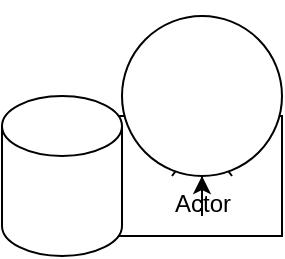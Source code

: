 <mxfile version="22.1.5" type="github">
  <diagram name="Stránka-1" id="951FYTE5dDydaC981Dtf">
    <mxGraphModel dx="1431" dy="748" grid="1" gridSize="10" guides="1" tooltips="1" connect="1" arrows="1" fold="1" page="1" pageScale="1" pageWidth="827" pageHeight="1169" math="0" shadow="0">
      <root>
        <mxCell id="0" />
        <mxCell id="1" parent="0" />
        <mxCell id="JmXJE_Q1yOTrepqEHo0f-1" value="" style="rounded=0;whiteSpace=wrap;html=1;" parent="1" vertex="1">
          <mxGeometry x="265" y="380" width="120" height="60" as="geometry" />
        </mxCell>
        <mxCell id="J4Ba_1ifq-t-_J1fq2xJ-2" value="" style="edgeStyle=orthogonalEdgeStyle;rounded=0;orthogonalLoop=1;jettySize=auto;html=1;" parent="1" source="JmXJE_Q1yOTrepqEHo0f-2" target="J4Ba_1ifq-t-_J1fq2xJ-1" edge="1">
          <mxGeometry relative="1" as="geometry" />
        </mxCell>
        <mxCell id="JmXJE_Q1yOTrepqEHo0f-2" value="Actor" style="shape=umlActor;verticalLabelPosition=bottom;verticalAlign=top;html=1;outlineConnect=0;" parent="1" vertex="1">
          <mxGeometry x="330" y="350" width="30" height="60" as="geometry" />
        </mxCell>
        <mxCell id="J4Ba_1ifq-t-_J1fq2xJ-1" value="" style="ellipse;whiteSpace=wrap;html=1;verticalAlign=top;" parent="1" vertex="1">
          <mxGeometry x="305" y="330" width="80" height="80" as="geometry" />
        </mxCell>
        <mxCell id="zxvYMBk2Amzki6TH2XsH-1" value="" style="shape=cylinder3;whiteSpace=wrap;html=1;boundedLbl=1;backgroundOutline=1;size=15;" parent="1" vertex="1">
          <mxGeometry x="245" y="370" width="60" height="80" as="geometry" />
        </mxCell>
      </root>
    </mxGraphModel>
  </diagram>
</mxfile>
